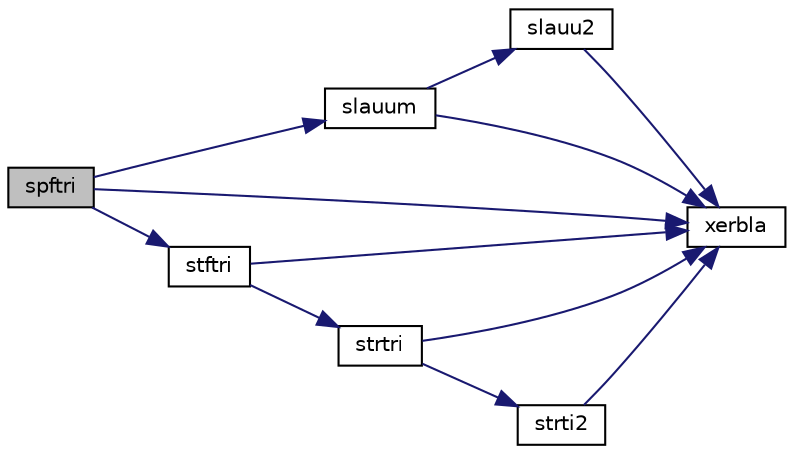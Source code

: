digraph "spftri"
{
 // LATEX_PDF_SIZE
  edge [fontname="Helvetica",fontsize="10",labelfontname="Helvetica",labelfontsize="10"];
  node [fontname="Helvetica",fontsize="10",shape=record];
  rankdir="LR";
  Node1 [label="spftri",height=0.2,width=0.4,color="black", fillcolor="grey75", style="filled", fontcolor="black",tooltip="SPFTRI"];
  Node1 -> Node2 [color="midnightblue",fontsize="10",style="solid",fontname="Helvetica"];
  Node2 [label="slauum",height=0.2,width=0.4,color="black", fillcolor="white", style="filled",URL="$slauum_8f.html#aceb0f315c5980f55be51e76ba24c74c7",tooltip="SLAUUM computes the product UUH or LHL, where U and L are upper or lower triangular matrices (blocked..."];
  Node2 -> Node3 [color="midnightblue",fontsize="10",style="solid",fontname="Helvetica"];
  Node3 [label="slauu2",height=0.2,width=0.4,color="black", fillcolor="white", style="filled",URL="$slauu2_8f.html#a23fe5e8d01560c3ef284b95629761c3f",tooltip="SLAUU2 computes the product UUH or LHL, where U and L are upper or lower triangular matrices (unblock..."];
  Node3 -> Node4 [color="midnightblue",fontsize="10",style="solid",fontname="Helvetica"];
  Node4 [label="xerbla",height=0.2,width=0.4,color="black", fillcolor="white", style="filled",URL="$xerbla_8f.html#a377ee61015baf8dea7770b3a404b1c07",tooltip="XERBLA"];
  Node2 -> Node4 [color="midnightblue",fontsize="10",style="solid",fontname="Helvetica"];
  Node1 -> Node5 [color="midnightblue",fontsize="10",style="solid",fontname="Helvetica"];
  Node5 [label="stftri",height=0.2,width=0.4,color="black", fillcolor="white", style="filled",URL="$stftri_8f.html#afd13b5d9daf9c811fd8891691de7118c",tooltip="STFTRI"];
  Node5 -> Node6 [color="midnightblue",fontsize="10",style="solid",fontname="Helvetica"];
  Node6 [label="strtri",height=0.2,width=0.4,color="black", fillcolor="white", style="filled",URL="$strtri_8f.html#a0e63d634f0c29d919e96a78c58a38bd7",tooltip="STRTRI"];
  Node6 -> Node7 [color="midnightblue",fontsize="10",style="solid",fontname="Helvetica"];
  Node7 [label="strti2",height=0.2,width=0.4,color="black", fillcolor="white", style="filled",URL="$strti2_8f.html#a5f27efb9c13f0e39b81f208903039554",tooltip="STRTI2 computes the inverse of a triangular matrix (unblocked algorithm)."];
  Node7 -> Node4 [color="midnightblue",fontsize="10",style="solid",fontname="Helvetica"];
  Node6 -> Node4 [color="midnightblue",fontsize="10",style="solid",fontname="Helvetica"];
  Node5 -> Node4 [color="midnightblue",fontsize="10",style="solid",fontname="Helvetica"];
  Node1 -> Node4 [color="midnightblue",fontsize="10",style="solid",fontname="Helvetica"];
}
